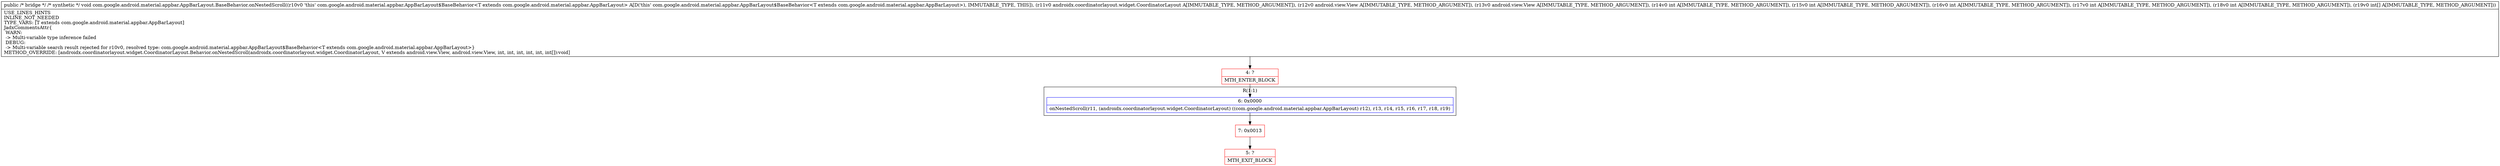 digraph "CFG forcom.google.android.material.appbar.AppBarLayout.BaseBehavior.onNestedScroll(Landroidx\/coordinatorlayout\/widget\/CoordinatorLayout;Landroid\/view\/View;Landroid\/view\/View;IIIII[I)V" {
subgraph cluster_Region_1309217311 {
label = "R(1:1)";
node [shape=record,color=blue];
Node_6 [shape=record,label="{6\:\ 0x0000|onNestedScroll(r11, (androidx.coordinatorlayout.widget.CoordinatorLayout) ((com.google.android.material.appbar.AppBarLayout) r12), r13, r14, r15, r16, r17, r18, r19)\l}"];
}
Node_4 [shape=record,color=red,label="{4\:\ ?|MTH_ENTER_BLOCK\l}"];
Node_7 [shape=record,color=red,label="{7\:\ 0x0013}"];
Node_5 [shape=record,color=red,label="{5\:\ ?|MTH_EXIT_BLOCK\l}"];
MethodNode[shape=record,label="{public \/* bridge *\/ \/* synthetic *\/ void com.google.android.material.appbar.AppBarLayout.BaseBehavior.onNestedScroll((r10v0 'this' com.google.android.material.appbar.AppBarLayout$BaseBehavior\<T extends com.google.android.material.appbar.AppBarLayout\> A[D('this' com.google.android.material.appbar.AppBarLayout$BaseBehavior\<T extends com.google.android.material.appbar.AppBarLayout\>), IMMUTABLE_TYPE, THIS]), (r11v0 androidx.coordinatorlayout.widget.CoordinatorLayout A[IMMUTABLE_TYPE, METHOD_ARGUMENT]), (r12v0 android.view.View A[IMMUTABLE_TYPE, METHOD_ARGUMENT]), (r13v0 android.view.View A[IMMUTABLE_TYPE, METHOD_ARGUMENT]), (r14v0 int A[IMMUTABLE_TYPE, METHOD_ARGUMENT]), (r15v0 int A[IMMUTABLE_TYPE, METHOD_ARGUMENT]), (r16v0 int A[IMMUTABLE_TYPE, METHOD_ARGUMENT]), (r17v0 int A[IMMUTABLE_TYPE, METHOD_ARGUMENT]), (r18v0 int A[IMMUTABLE_TYPE, METHOD_ARGUMENT]), (r19v0 int[] A[IMMUTABLE_TYPE, METHOD_ARGUMENT]))  | USE_LINES_HINTS\lINLINE_NOT_NEEDED\lTYPE_VARS: [T extends com.google.android.material.appbar.AppBarLayout]\lJadxCommentsAttr\{\l WARN: \l \-\> Multi\-variable type inference failed\l DEBUG: \l \-\> Multi\-variable search result rejected for r10v0, resolved type: com.google.android.material.appbar.AppBarLayout$BaseBehavior\<T extends com.google.android.material.appbar.AppBarLayout\>\}\lMETHOD_OVERRIDE: [androidx.coordinatorlayout.widget.CoordinatorLayout.Behavior.onNestedScroll(androidx.coordinatorlayout.widget.CoordinatorLayout, V extends android.view.View, android.view.View, int, int, int, int, int, int[]):void]\l}"];
MethodNode -> Node_4;Node_6 -> Node_7;
Node_4 -> Node_6;
Node_7 -> Node_5;
}

